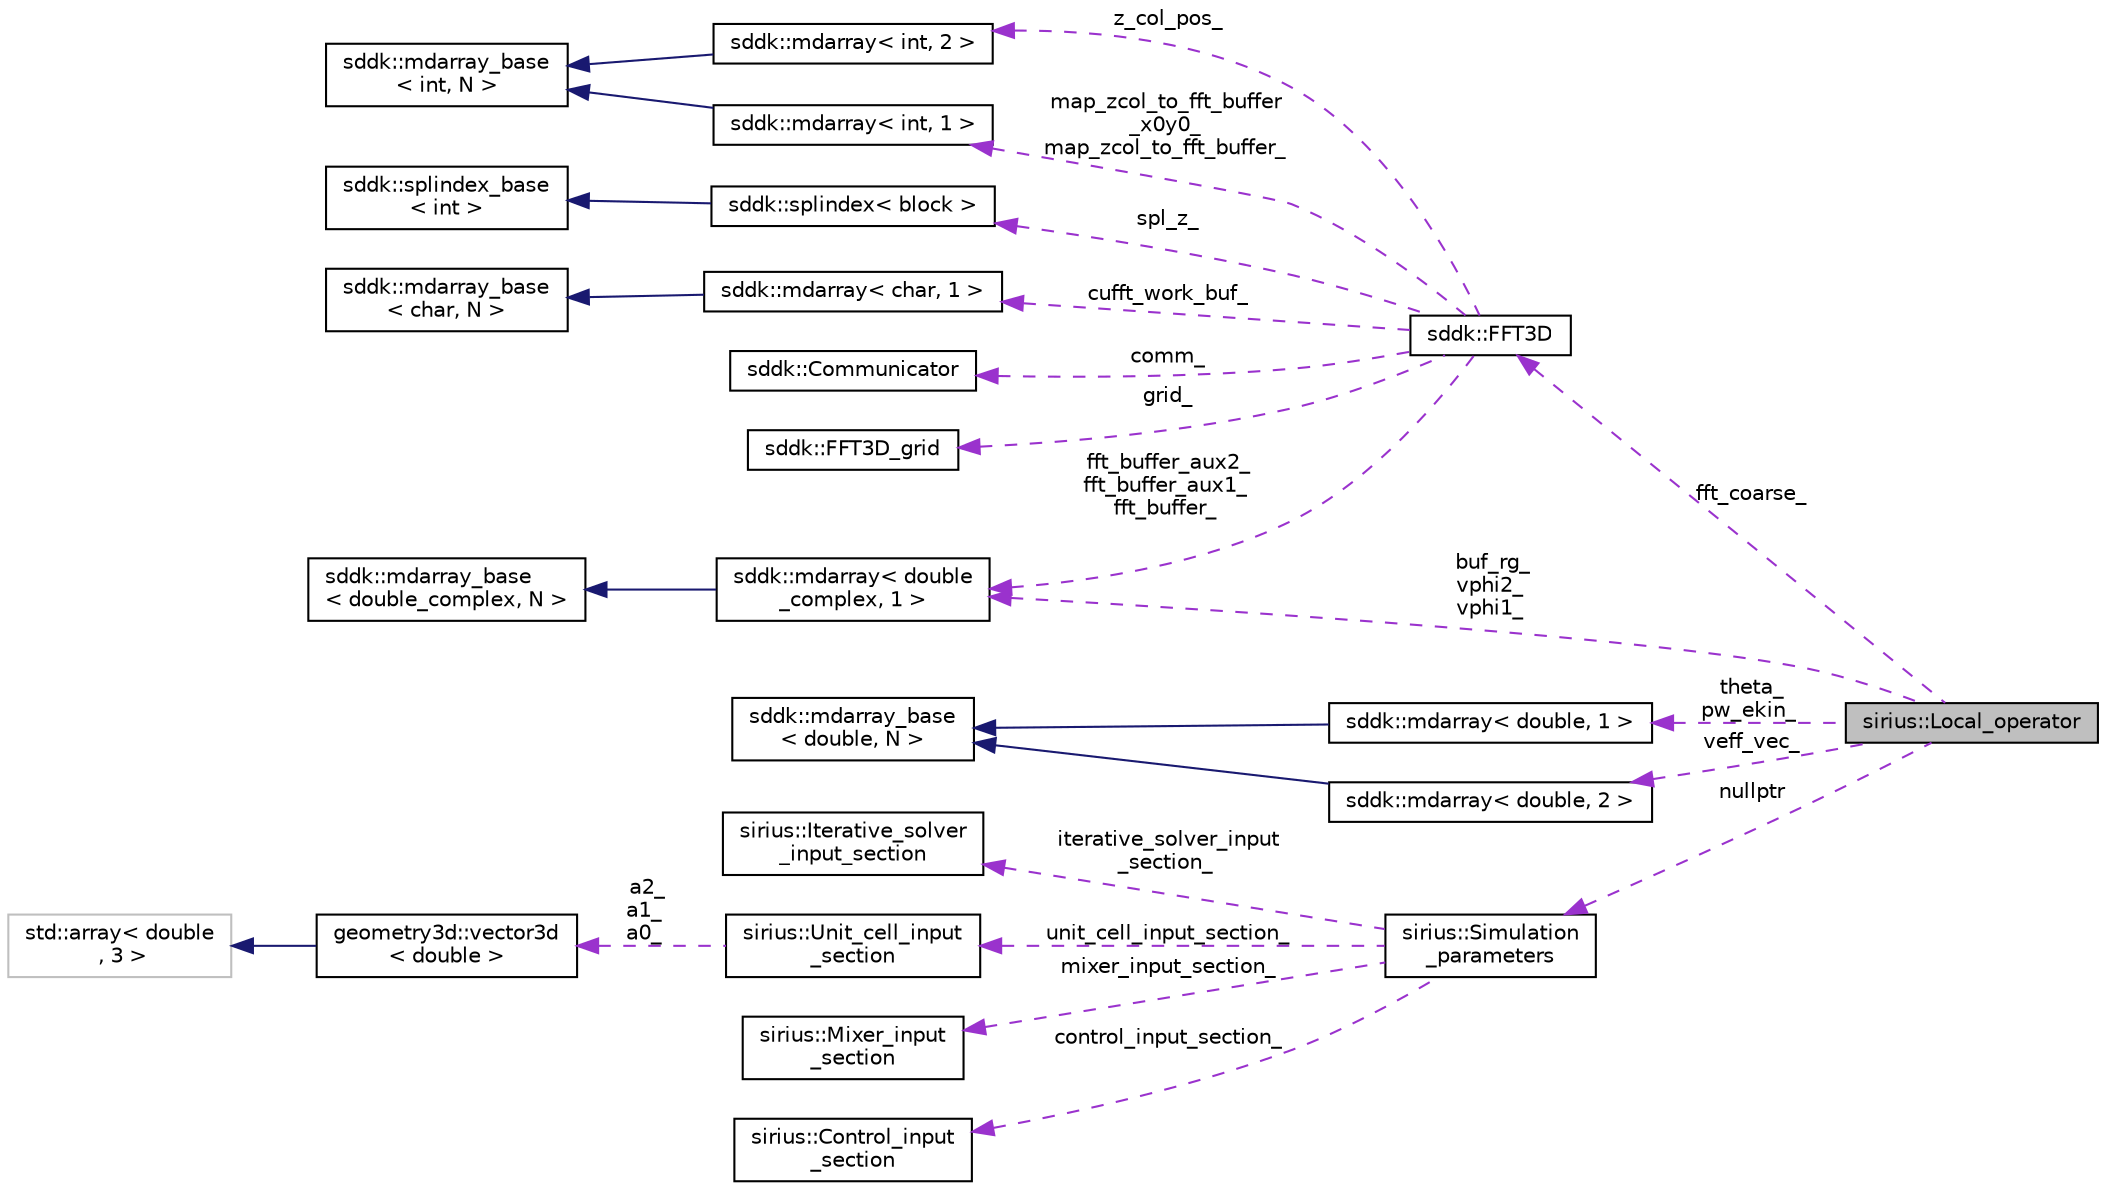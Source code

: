 digraph "sirius::Local_operator"
{
 // INTERACTIVE_SVG=YES
  edge [fontname="Helvetica",fontsize="10",labelfontname="Helvetica",labelfontsize="10"];
  node [fontname="Helvetica",fontsize="10",shape=record];
  rankdir="LR";
  Node1 [label="sirius::Local_operator",height=0.2,width=0.4,color="black", fillcolor="grey75", style="filled", fontcolor="black"];
  Node2 -> Node1 [dir="back",color="darkorchid3",fontsize="10",style="dashed",label=" buf_rg_\nvphi2_\nvphi1_" ,fontname="Helvetica"];
  Node2 [label="sddk::mdarray\< double\l_complex, 1 \>",height=0.2,width=0.4,color="black", fillcolor="white", style="filled",URL="$classsddk_1_1mdarray.html"];
  Node3 -> Node2 [dir="back",color="midnightblue",fontsize="10",style="solid",fontname="Helvetica"];
  Node3 [label="sddk::mdarray_base\l\< double_complex, N \>",height=0.2,width=0.4,color="black", fillcolor="white", style="filled",URL="$classsddk_1_1mdarray__base.html"];
  Node4 -> Node1 [dir="back",color="darkorchid3",fontsize="10",style="dashed",label=" theta_\npw_ekin_" ,fontname="Helvetica"];
  Node4 [label="sddk::mdarray\< double, 1 \>",height=0.2,width=0.4,color="black", fillcolor="white", style="filled",URL="$classsddk_1_1mdarray.html"];
  Node5 -> Node4 [dir="back",color="midnightblue",fontsize="10",style="solid",fontname="Helvetica"];
  Node5 [label="sddk::mdarray_base\l\< double, N \>",height=0.2,width=0.4,color="black", fillcolor="white", style="filled",URL="$classsddk_1_1mdarray__base.html"];
  Node6 -> Node1 [dir="back",color="darkorchid3",fontsize="10",style="dashed",label=" veff_vec_" ,fontname="Helvetica"];
  Node6 [label="sddk::mdarray\< double, 2 \>",height=0.2,width=0.4,color="black", fillcolor="white", style="filled",URL="$classsddk_1_1mdarray.html"];
  Node5 -> Node6 [dir="back",color="midnightblue",fontsize="10",style="solid",fontname="Helvetica"];
  Node7 -> Node1 [dir="back",color="darkorchid3",fontsize="10",style="dashed",label=" fft_coarse_" ,fontname="Helvetica"];
  Node7 [label="sddk::FFT3D",height=0.2,width=0.4,color="black", fillcolor="white", style="filled",URL="$classsddk_1_1_f_f_t3_d.html",tooltip="Implementation of FFT3D. "];
  Node8 -> Node7 [dir="back",color="darkorchid3",fontsize="10",style="dashed",label=" z_col_pos_" ,fontname="Helvetica"];
  Node8 [label="sddk::mdarray\< int, 2 \>",height=0.2,width=0.4,color="black", fillcolor="white", style="filled",URL="$classsddk_1_1mdarray.html"];
  Node9 -> Node8 [dir="back",color="midnightblue",fontsize="10",style="solid",fontname="Helvetica"];
  Node9 [label="sddk::mdarray_base\l\< int, N \>",height=0.2,width=0.4,color="black", fillcolor="white", style="filled",URL="$classsddk_1_1mdarray__base.html"];
  Node2 -> Node7 [dir="back",color="darkorchid3",fontsize="10",style="dashed",label=" fft_buffer_aux2_\nfft_buffer_aux1_\nfft_buffer_" ,fontname="Helvetica"];
  Node10 -> Node7 [dir="back",color="darkorchid3",fontsize="10",style="dashed",label=" map_zcol_to_fft_buffer\l_x0y0_\nmap_zcol_to_fft_buffer_" ,fontname="Helvetica"];
  Node10 [label="sddk::mdarray\< int, 1 \>",height=0.2,width=0.4,color="black", fillcolor="white", style="filled",URL="$classsddk_1_1mdarray.html"];
  Node9 -> Node10 [dir="back",color="midnightblue",fontsize="10",style="solid",fontname="Helvetica"];
  Node11 -> Node7 [dir="back",color="darkorchid3",fontsize="10",style="dashed",label=" spl_z_" ,fontname="Helvetica"];
  Node11 [label="sddk::splindex\< block \>",height=0.2,width=0.4,color="black", fillcolor="white", style="filled",URL="$classsddk_1_1splindex.html"];
  Node12 -> Node11 [dir="back",color="midnightblue",fontsize="10",style="solid",fontname="Helvetica"];
  Node12 [label="sddk::splindex_base\l\< int \>",height=0.2,width=0.4,color="black", fillcolor="white", style="filled",URL="$classsddk_1_1splindex__base.html"];
  Node13 -> Node7 [dir="back",color="darkorchid3",fontsize="10",style="dashed",label=" cufft_work_buf_" ,fontname="Helvetica"];
  Node13 [label="sddk::mdarray\< char, 1 \>",height=0.2,width=0.4,color="black", fillcolor="white", style="filled",URL="$classsddk_1_1mdarray.html"];
  Node14 -> Node13 [dir="back",color="midnightblue",fontsize="10",style="solid",fontname="Helvetica"];
  Node14 [label="sddk::mdarray_base\l\< char, N \>",height=0.2,width=0.4,color="black", fillcolor="white", style="filled",URL="$classsddk_1_1mdarray__base.html"];
  Node15 -> Node7 [dir="back",color="darkorchid3",fontsize="10",style="dashed",label=" comm_" ,fontname="Helvetica"];
  Node15 [label="sddk::Communicator",height=0.2,width=0.4,color="black", fillcolor="white", style="filled",URL="$classsddk_1_1_communicator.html",tooltip="MPI communicator wrapper. "];
  Node16 -> Node7 [dir="back",color="darkorchid3",fontsize="10",style="dashed",label=" grid_" ,fontname="Helvetica"];
  Node16 [label="sddk::FFT3D_grid",height=0.2,width=0.4,color="black", fillcolor="white", style="filled",URL="$classsddk_1_1_f_f_t3_d__grid.html",tooltip="Handling of FFT grids. "];
  Node17 -> Node1 [dir="back",color="darkorchid3",fontsize="10",style="dashed",label=" nullptr" ,fontname="Helvetica"];
  Node17 [label="sirius::Simulation\l_parameters",height=0.2,width=0.4,color="black", fillcolor="white", style="filled",URL="$classsirius_1_1_simulation__parameters.html",tooltip="Basic parameters of the simulation. "];
  Node18 -> Node17 [dir="back",color="darkorchid3",fontsize="10",style="dashed",label=" iterative_solver_input\l_section_" ,fontname="Helvetica"];
  Node18 [label="sirius::Iterative_solver\l_input_section",height=0.2,width=0.4,color="black", fillcolor="white", style="filled",URL="$structsirius_1_1_iterative__solver__input__section.html"];
  Node19 -> Node17 [dir="back",color="darkorchid3",fontsize="10",style="dashed",label=" unit_cell_input_section_" ,fontname="Helvetica"];
  Node19 [label="sirius::Unit_cell_input\l_section",height=0.2,width=0.4,color="black", fillcolor="white", style="filled",URL="$structsirius_1_1_unit__cell__input__section.html",tooltip="Parse unit cell input section. "];
  Node20 -> Node19 [dir="back",color="darkorchid3",fontsize="10",style="dashed",label=" a2_\na1_\na0_" ,fontname="Helvetica"];
  Node20 [label="geometry3d::vector3d\l\< double \>",height=0.2,width=0.4,color="black", fillcolor="white", style="filled",URL="$classgeometry3d_1_1vector3d.html"];
  Node21 -> Node20 [dir="back",color="midnightblue",fontsize="10",style="solid",fontname="Helvetica"];
  Node21 [label="std::array\< double\l , 3 \>",height=0.2,width=0.4,color="grey75", fillcolor="white", style="filled"];
  Node22 -> Node17 [dir="back",color="darkorchid3",fontsize="10",style="dashed",label=" mixer_input_section_" ,fontname="Helvetica"];
  Node22 [label="sirius::Mixer_input\l_section",height=0.2,width=0.4,color="black", fillcolor="white", style="filled",URL="$structsirius_1_1_mixer__input__section.html"];
  Node23 -> Node17 [dir="back",color="darkorchid3",fontsize="10",style="dashed",label=" control_input_section_" ,fontname="Helvetica"];
  Node23 [label="sirius::Control_input\l_section",height=0.2,width=0.4,color="black", fillcolor="white", style="filled",URL="$structsirius_1_1_control__input__section.html",tooltip="Parse control input section. "];
}
